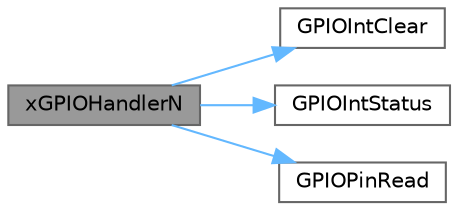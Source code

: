 digraph "xGPIOHandlerN"
{
 // LATEX_PDF_SIZE
  bgcolor="transparent";
  edge [fontname=Helvetica,fontsize=10,labelfontname=Helvetica,labelfontsize=10];
  node [fontname=Helvetica,fontsize=10,shape=box,height=0.2,width=0.4];
  rankdir="LR";
  Node1 [id="Node000001",label="xGPIOHandlerN",height=0.2,width=0.4,color="gray40", fillcolor="grey60", style="filled", fontcolor="black",tooltip=" "];
  Node1 -> Node2 [id="edge1_Node000001_Node000002",color="steelblue1",style="solid",tooltip=" "];
  Node2 [id="Node000002",label="GPIOIntClear",height=0.2,width=0.4,color="grey40", fillcolor="white", style="filled",URL="$gpio_8h.html#a4d7113b768f5f06688b9900ede78f49b",tooltip=" "];
  Node1 -> Node3 [id="edge2_Node000001_Node000003",color="steelblue1",style="solid",tooltip=" "];
  Node3 [id="Node000003",label="GPIOIntStatus",height=0.2,width=0.4,color="grey40", fillcolor="white", style="filled",URL="$gpio_8h.html#a485286f97c72010d86f3643454bdac12",tooltip=" "];
  Node1 -> Node4 [id="edge3_Node000001_Node000004",color="steelblue1",style="solid",tooltip=" "];
  Node4 [id="Node000004",label="GPIOPinRead",height=0.2,width=0.4,color="grey40", fillcolor="white", style="filled",URL="$gpio_8h.html#af48b907fe6f6cb18045a12c68b4372cc",tooltip=" "];
}
